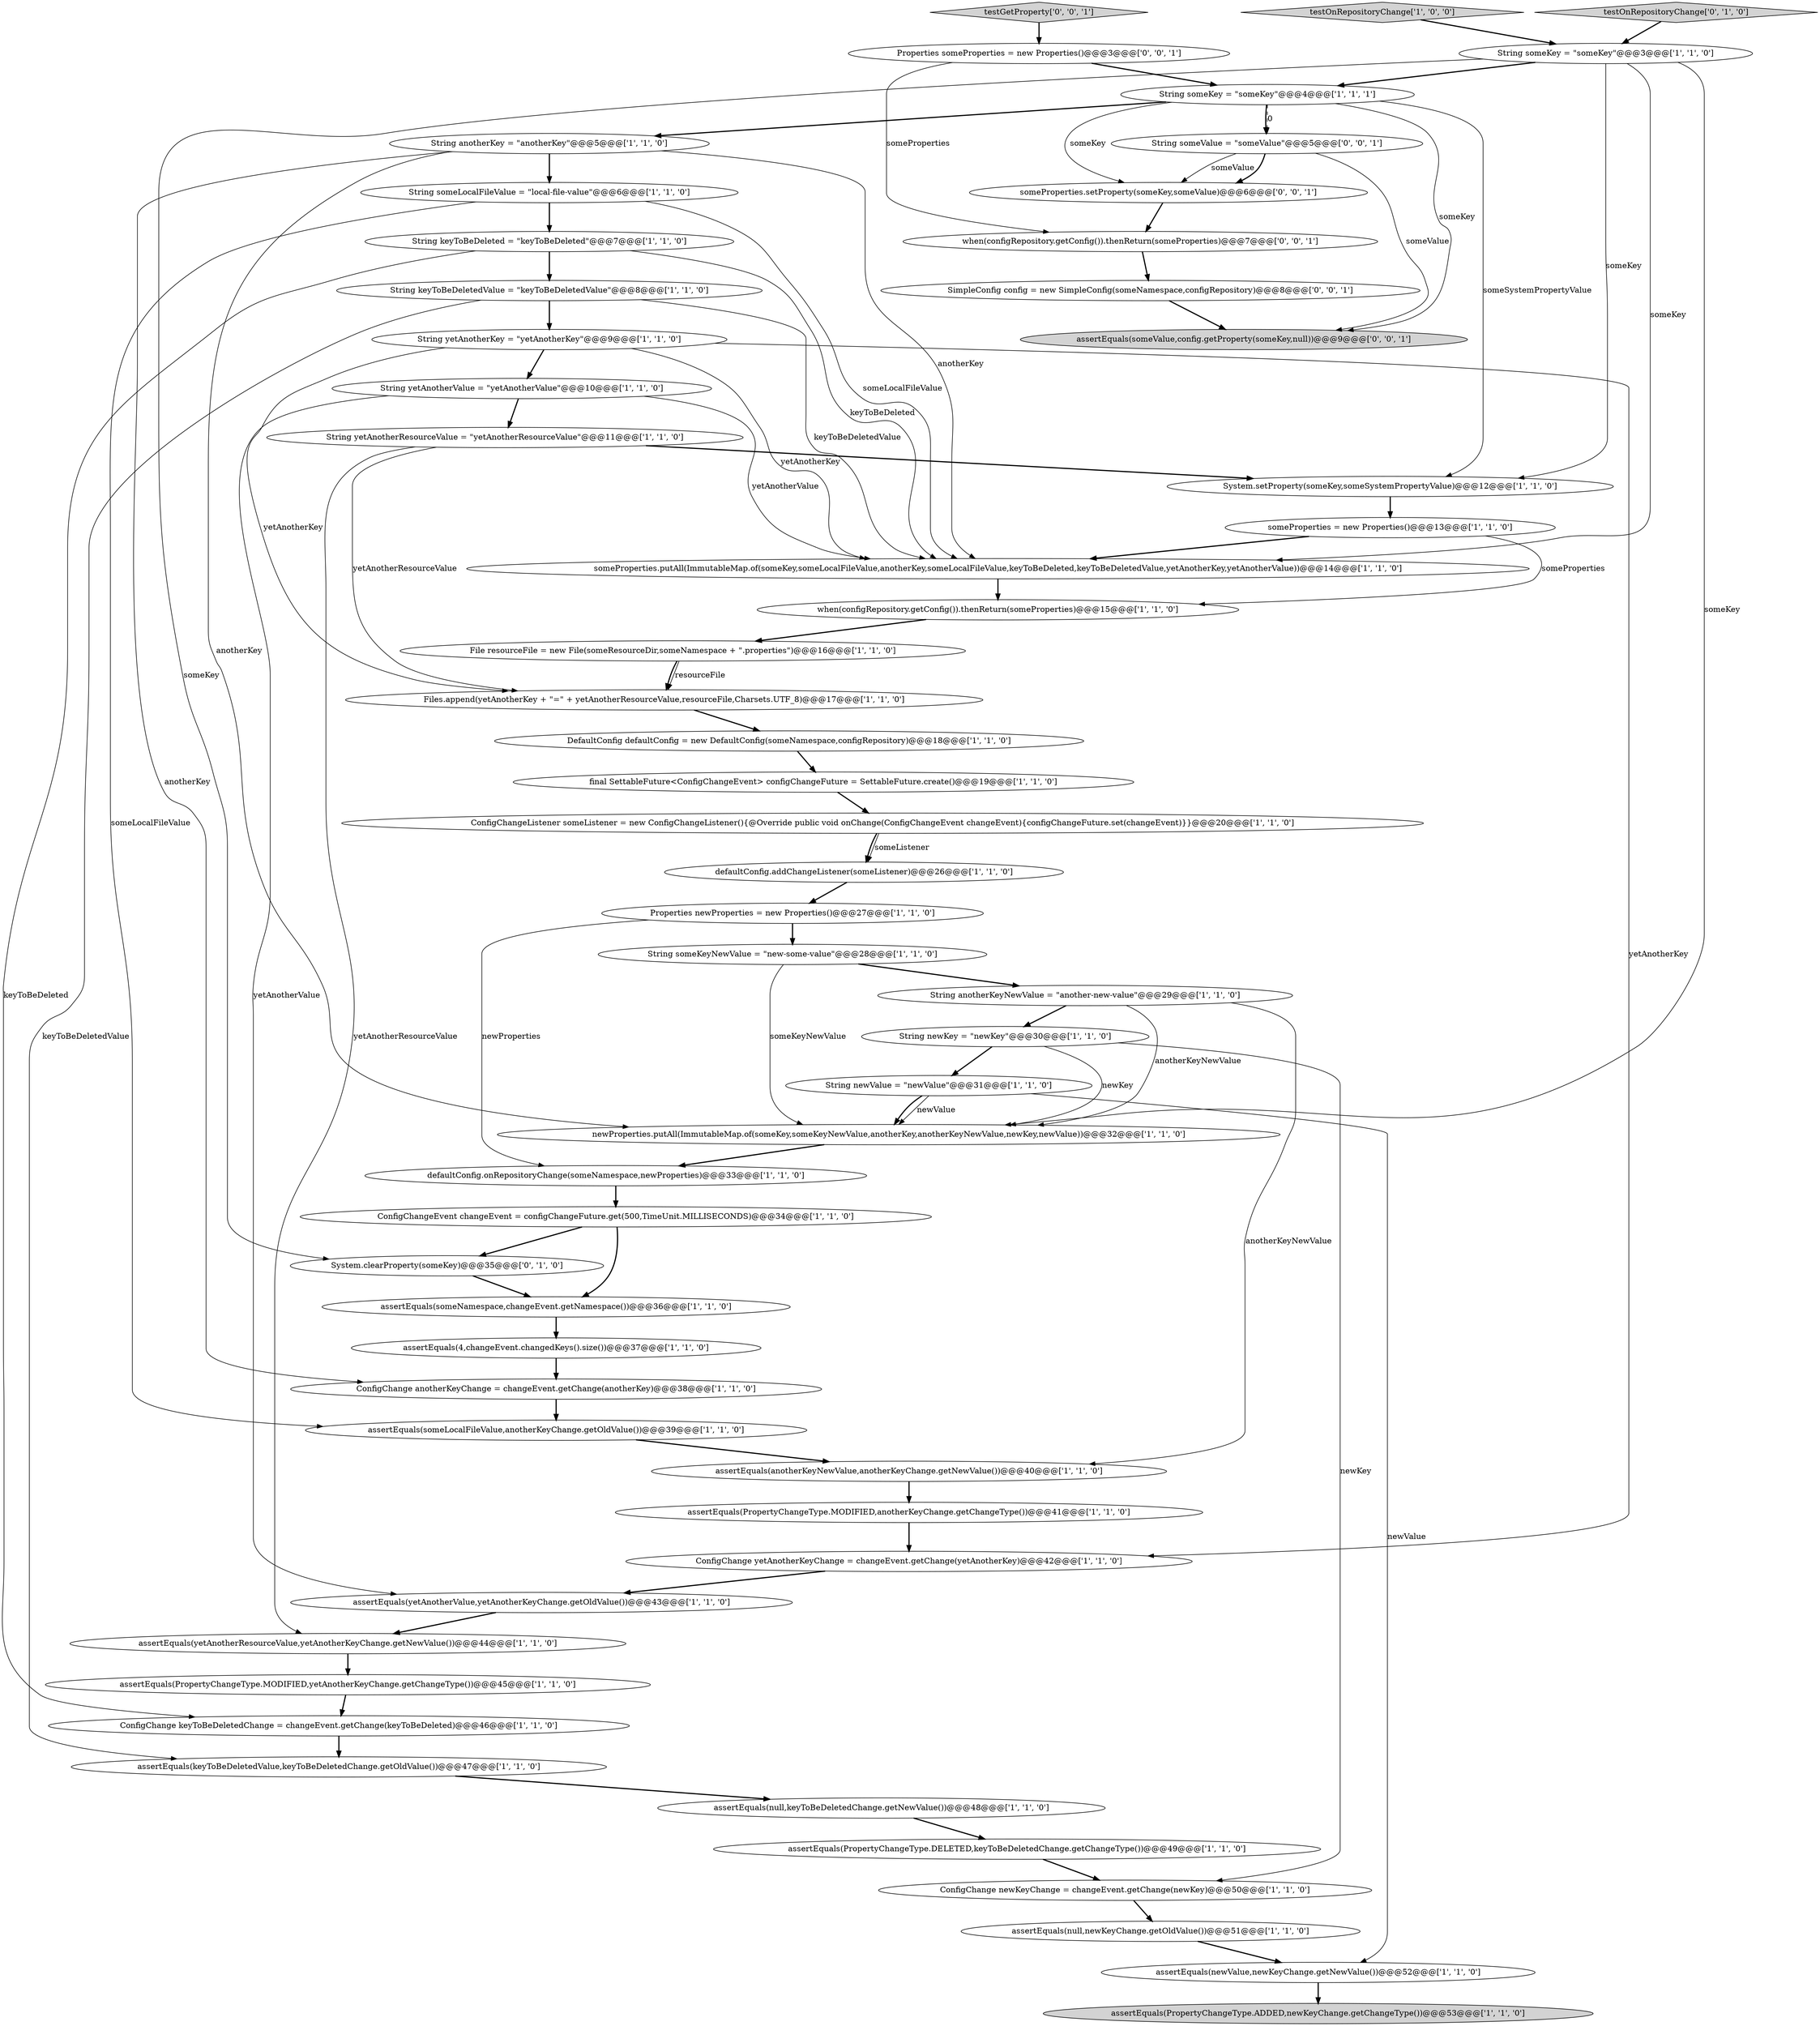 digraph {
14 [style = filled, label = "System.setProperty(someKey,someSystemPropertyValue)@@@12@@@['1', '1', '0']", fillcolor = white, shape = ellipse image = "AAA0AAABBB1BBB"];
44 [style = filled, label = "String keyToBeDeleted = \"keyToBeDeleted\"@@@7@@@['1', '1', '0']", fillcolor = white, shape = ellipse image = "AAA0AAABBB1BBB"];
49 [style = filled, label = "Properties someProperties = new Properties()@@@3@@@['0', '0', '1']", fillcolor = white, shape = ellipse image = "AAA0AAABBB3BBB"];
4 [style = filled, label = "assertEquals(PropertyChangeType.MODIFIED,yetAnotherKeyChange.getChangeType())@@@45@@@['1', '1', '0']", fillcolor = white, shape = ellipse image = "AAA0AAABBB1BBB"];
39 [style = filled, label = "assertEquals(newValue,newKeyChange.getNewValue())@@@52@@@['1', '1', '0']", fillcolor = white, shape = ellipse image = "AAA0AAABBB1BBB"];
48 [style = filled, label = "String someValue = \"someValue\"@@@5@@@['0', '0', '1']", fillcolor = white, shape = ellipse image = "AAA0AAABBB3BBB"];
8 [style = filled, label = "String newValue = \"newValue\"@@@31@@@['1', '1', '0']", fillcolor = white, shape = ellipse image = "AAA0AAABBB1BBB"];
7 [style = filled, label = "ConfigChange keyToBeDeletedChange = changeEvent.getChange(keyToBeDeleted)@@@46@@@['1', '1', '0']", fillcolor = white, shape = ellipse image = "AAA0AAABBB1BBB"];
6 [style = filled, label = "String newKey = \"newKey\"@@@30@@@['1', '1', '0']", fillcolor = white, shape = ellipse image = "AAA0AAABBB1BBB"];
32 [style = filled, label = "ConfigChange newKeyChange = changeEvent.getChange(newKey)@@@50@@@['1', '1', '0']", fillcolor = white, shape = ellipse image = "AAA0AAABBB1BBB"];
33 [style = filled, label = "assertEquals(PropertyChangeType.ADDED,newKeyChange.getChangeType())@@@53@@@['1', '1', '0']", fillcolor = lightgray, shape = ellipse image = "AAA0AAABBB1BBB"];
3 [style = filled, label = "assertEquals(yetAnotherValue,yetAnotherKeyChange.getOldValue())@@@43@@@['1', '1', '0']", fillcolor = white, shape = ellipse image = "AAA0AAABBB1BBB"];
28 [style = filled, label = "Files.append(yetAnotherKey + \"=\" + yetAnotherResourceValue,resourceFile,Charsets.UTF_8)@@@17@@@['1', '1', '0']", fillcolor = white, shape = ellipse image = "AAA0AAABBB1BBB"];
0 [style = filled, label = "assertEquals(4,changeEvent.changedKeys().size())@@@37@@@['1', '1', '0']", fillcolor = white, shape = ellipse image = "AAA0AAABBB1BBB"];
11 [style = filled, label = "assertEquals(null,newKeyChange.getOldValue())@@@51@@@['1', '1', '0']", fillcolor = white, shape = ellipse image = "AAA0AAABBB1BBB"];
20 [style = filled, label = "Properties newProperties = new Properties()@@@27@@@['1', '1', '0']", fillcolor = white, shape = ellipse image = "AAA0AAABBB1BBB"];
5 [style = filled, label = "String keyToBeDeletedValue = \"keyToBeDeletedValue\"@@@8@@@['1', '1', '0']", fillcolor = white, shape = ellipse image = "AAA0AAABBB1BBB"];
51 [style = filled, label = "SimpleConfig config = new SimpleConfig(someNamespace,configRepository)@@@8@@@['0', '0', '1']", fillcolor = white, shape = ellipse image = "AAA0AAABBB3BBB"];
2 [style = filled, label = "defaultConfig.onRepositoryChange(someNamespace,newProperties)@@@33@@@['1', '1', '0']", fillcolor = white, shape = ellipse image = "AAA0AAABBB1BBB"];
13 [style = filled, label = "defaultConfig.addChangeListener(someListener)@@@26@@@['1', '1', '0']", fillcolor = white, shape = ellipse image = "AAA0AAABBB1BBB"];
37 [style = filled, label = "String someKey = \"someKey\"@@@3@@@['1', '1', '0']", fillcolor = white, shape = ellipse image = "AAA0AAABBB1BBB"];
18 [style = filled, label = "someProperties.putAll(ImmutableMap.of(someKey,someLocalFileValue,anotherKey,someLocalFileValue,keyToBeDeleted,keyToBeDeletedValue,yetAnotherKey,yetAnotherValue))@@@14@@@['1', '1', '0']", fillcolor = white, shape = ellipse image = "AAA0AAABBB1BBB"];
36 [style = filled, label = "String someLocalFileValue = \"local-file-value\"@@@6@@@['1', '1', '0']", fillcolor = white, shape = ellipse image = "AAA0AAABBB1BBB"];
35 [style = filled, label = "String yetAnotherKey = \"yetAnotherKey\"@@@9@@@['1', '1', '0']", fillcolor = white, shape = ellipse image = "AAA0AAABBB1BBB"];
50 [style = filled, label = "when(configRepository.getConfig()).thenReturn(someProperties)@@@7@@@['0', '0', '1']", fillcolor = white, shape = ellipse image = "AAA0AAABBB3BBB"];
30 [style = filled, label = "String someKeyNewValue = \"new-some-value\"@@@28@@@['1', '1', '0']", fillcolor = white, shape = ellipse image = "AAA0AAABBB1BBB"];
42 [style = filled, label = "DefaultConfig defaultConfig = new DefaultConfig(someNamespace,configRepository)@@@18@@@['1', '1', '0']", fillcolor = white, shape = ellipse image = "AAA0AAABBB1BBB"];
45 [style = filled, label = "ConfigChangeListener someListener = new ConfigChangeListener(){@Override public void onChange(ConfigChangeEvent changeEvent){configChangeFuture.set(changeEvent)}}@@@20@@@['1', '1', '0']", fillcolor = white, shape = ellipse image = "AAA0AAABBB1BBB"];
54 [style = filled, label = "testGetProperty['0', '0', '1']", fillcolor = lightgray, shape = diamond image = "AAA0AAABBB3BBB"];
15 [style = filled, label = "someProperties = new Properties()@@@13@@@['1', '1', '0']", fillcolor = white, shape = ellipse image = "AAA0AAABBB1BBB"];
21 [style = filled, label = "assertEquals(someLocalFileValue,anotherKeyChange.getOldValue())@@@39@@@['1', '1', '0']", fillcolor = white, shape = ellipse image = "AAA0AAABBB1BBB"];
12 [style = filled, label = "newProperties.putAll(ImmutableMap.of(someKey,someKeyNewValue,anotherKey,anotherKeyNewValue,newKey,newValue))@@@32@@@['1', '1', '0']", fillcolor = white, shape = ellipse image = "AAA0AAABBB1BBB"];
17 [style = filled, label = "assertEquals(null,keyToBeDeletedChange.getNewValue())@@@48@@@['1', '1', '0']", fillcolor = white, shape = ellipse image = "AAA0AAABBB1BBB"];
29 [style = filled, label = "final SettableFuture<ConfigChangeEvent> configChangeFuture = SettableFuture.create()@@@19@@@['1', '1', '0']", fillcolor = white, shape = ellipse image = "AAA0AAABBB1BBB"];
40 [style = filled, label = "String anotherKey = \"anotherKey\"@@@5@@@['1', '1', '0']", fillcolor = white, shape = ellipse image = "AAA0AAABBB1BBB"];
10 [style = filled, label = "assertEquals(PropertyChangeType.DELETED,keyToBeDeletedChange.getChangeType())@@@49@@@['1', '1', '0']", fillcolor = white, shape = ellipse image = "AAA0AAABBB1BBB"];
19 [style = filled, label = "String yetAnotherValue = \"yetAnotherValue\"@@@10@@@['1', '1', '0']", fillcolor = white, shape = ellipse image = "AAA0AAABBB1BBB"];
9 [style = filled, label = "when(configRepository.getConfig()).thenReturn(someProperties)@@@15@@@['1', '1', '0']", fillcolor = white, shape = ellipse image = "AAA0AAABBB1BBB"];
46 [style = filled, label = "testOnRepositoryChange['0', '1', '0']", fillcolor = lightgray, shape = diamond image = "AAA0AAABBB2BBB"];
25 [style = filled, label = "String yetAnotherResourceValue = \"yetAnotherResourceValue\"@@@11@@@['1', '1', '0']", fillcolor = white, shape = ellipse image = "AAA0AAABBB1BBB"];
41 [style = filled, label = "assertEquals(someNamespace,changeEvent.getNamespace())@@@36@@@['1', '1', '0']", fillcolor = white, shape = ellipse image = "AAA0AAABBB1BBB"];
43 [style = filled, label = "ConfigChangeEvent changeEvent = configChangeFuture.get(500,TimeUnit.MILLISECONDS)@@@34@@@['1', '1', '0']", fillcolor = white, shape = ellipse image = "AAA0AAABBB1BBB"];
27 [style = filled, label = "String someKey = \"someKey\"@@@4@@@['1', '1', '1']", fillcolor = white, shape = ellipse image = "AAA0AAABBB1BBB"];
16 [style = filled, label = "assertEquals(PropertyChangeType.MODIFIED,anotherKeyChange.getChangeType())@@@41@@@['1', '1', '0']", fillcolor = white, shape = ellipse image = "AAA0AAABBB1BBB"];
34 [style = filled, label = "File resourceFile = new File(someResourceDir,someNamespace + \".properties\")@@@16@@@['1', '1', '0']", fillcolor = white, shape = ellipse image = "AAA0AAABBB1BBB"];
31 [style = filled, label = "assertEquals(keyToBeDeletedValue,keyToBeDeletedChange.getOldValue())@@@47@@@['1', '1', '0']", fillcolor = white, shape = ellipse image = "AAA0AAABBB1BBB"];
47 [style = filled, label = "System.clearProperty(someKey)@@@35@@@['0', '1', '0']", fillcolor = white, shape = ellipse image = "AAA1AAABBB2BBB"];
52 [style = filled, label = "someProperties.setProperty(someKey,someValue)@@@6@@@['0', '0', '1']", fillcolor = white, shape = ellipse image = "AAA0AAABBB3BBB"];
22 [style = filled, label = "ConfigChange yetAnotherKeyChange = changeEvent.getChange(yetAnotherKey)@@@42@@@['1', '1', '0']", fillcolor = white, shape = ellipse image = "AAA0AAABBB1BBB"];
26 [style = filled, label = "String anotherKeyNewValue = \"another-new-value\"@@@29@@@['1', '1', '0']", fillcolor = white, shape = ellipse image = "AAA0AAABBB1BBB"];
1 [style = filled, label = "assertEquals(yetAnotherResourceValue,yetAnotherKeyChange.getNewValue())@@@44@@@['1', '1', '0']", fillcolor = white, shape = ellipse image = "AAA0AAABBB1BBB"];
23 [style = filled, label = "assertEquals(anotherKeyNewValue,anotherKeyChange.getNewValue())@@@40@@@['1', '1', '0']", fillcolor = white, shape = ellipse image = "AAA0AAABBB1BBB"];
38 [style = filled, label = "ConfigChange anotherKeyChange = changeEvent.getChange(anotherKey)@@@38@@@['1', '1', '0']", fillcolor = white, shape = ellipse image = "AAA0AAABBB1BBB"];
53 [style = filled, label = "assertEquals(someValue,config.getProperty(someKey,null))@@@9@@@['0', '0', '1']", fillcolor = lightgray, shape = ellipse image = "AAA0AAABBB3BBB"];
24 [style = filled, label = "testOnRepositoryChange['1', '0', '0']", fillcolor = lightgray, shape = diamond image = "AAA0AAABBB1BBB"];
6->32 [style = solid, label="newKey"];
5->18 [style = solid, label="keyToBeDeletedValue"];
40->12 [style = solid, label="anotherKey"];
26->12 [style = solid, label="anotherKeyNewValue"];
23->16 [style = bold, label=""];
19->18 [style = solid, label="yetAnotherValue"];
19->3 [style = solid, label="yetAnotherValue"];
50->51 [style = bold, label=""];
6->8 [style = bold, label=""];
3->1 [style = bold, label=""];
43->41 [style = bold, label=""];
20->2 [style = solid, label="newProperties"];
20->30 [style = bold, label=""];
46->37 [style = bold, label=""];
27->48 [style = dashed, label="0"];
44->5 [style = bold, label=""];
40->18 [style = solid, label="anotherKey"];
37->12 [style = solid, label="someKey"];
45->13 [style = bold, label=""];
15->9 [style = solid, label="someProperties"];
13->20 [style = bold, label=""];
9->34 [style = bold, label=""];
49->50 [style = solid, label="someProperties"];
44->18 [style = solid, label="keyToBeDeleted"];
48->52 [style = solid, label="someValue"];
24->37 [style = bold, label=""];
39->33 [style = bold, label=""];
30->26 [style = bold, label=""];
36->21 [style = solid, label="someLocalFileValue"];
48->53 [style = solid, label="someValue"];
34->28 [style = bold, label=""];
27->52 [style = solid, label="someKey"];
5->31 [style = solid, label="keyToBeDeletedValue"];
25->14 [style = bold, label=""];
0->38 [style = bold, label=""];
32->11 [style = bold, label=""];
26->23 [style = solid, label="anotherKeyNewValue"];
25->1 [style = solid, label="yetAnotherResourceValue"];
31->17 [style = bold, label=""];
27->14 [style = solid, label="someSystemPropertyValue"];
1->4 [style = bold, label=""];
25->28 [style = solid, label="yetAnotherResourceValue"];
40->38 [style = solid, label="anotherKey"];
42->29 [style = bold, label=""];
29->45 [style = bold, label=""];
45->13 [style = solid, label="someListener"];
2->43 [style = bold, label=""];
4->7 [style = bold, label=""];
15->18 [style = bold, label=""];
12->2 [style = bold, label=""];
41->0 [style = bold, label=""];
35->22 [style = solid, label="yetAnotherKey"];
16->22 [style = bold, label=""];
27->53 [style = solid, label="someKey"];
5->35 [style = bold, label=""];
38->21 [style = bold, label=""];
48->52 [style = bold, label=""];
19->25 [style = bold, label=""];
18->9 [style = bold, label=""];
8->39 [style = solid, label="newValue"];
7->31 [style = bold, label=""];
28->42 [style = bold, label=""];
36->44 [style = bold, label=""];
37->14 [style = solid, label="someKey"];
14->15 [style = bold, label=""];
8->12 [style = solid, label="newValue"];
34->28 [style = solid, label="resourceFile"];
35->18 [style = solid, label="yetAnotherKey"];
49->27 [style = bold, label=""];
26->6 [style = bold, label=""];
35->28 [style = solid, label="yetAnotherKey"];
37->18 [style = solid, label="someKey"];
54->49 [style = bold, label=""];
10->32 [style = bold, label=""];
27->48 [style = bold, label=""];
8->12 [style = bold, label=""];
40->36 [style = bold, label=""];
47->41 [style = bold, label=""];
37->27 [style = bold, label=""];
22->3 [style = bold, label=""];
11->39 [style = bold, label=""];
51->53 [style = bold, label=""];
43->47 [style = bold, label=""];
52->50 [style = bold, label=""];
6->12 [style = solid, label="newKey"];
37->47 [style = solid, label="someKey"];
36->18 [style = solid, label="someLocalFileValue"];
27->40 [style = bold, label=""];
30->12 [style = solid, label="someKeyNewValue"];
44->7 [style = solid, label="keyToBeDeleted"];
21->23 [style = bold, label=""];
35->19 [style = bold, label=""];
17->10 [style = bold, label=""];
}
